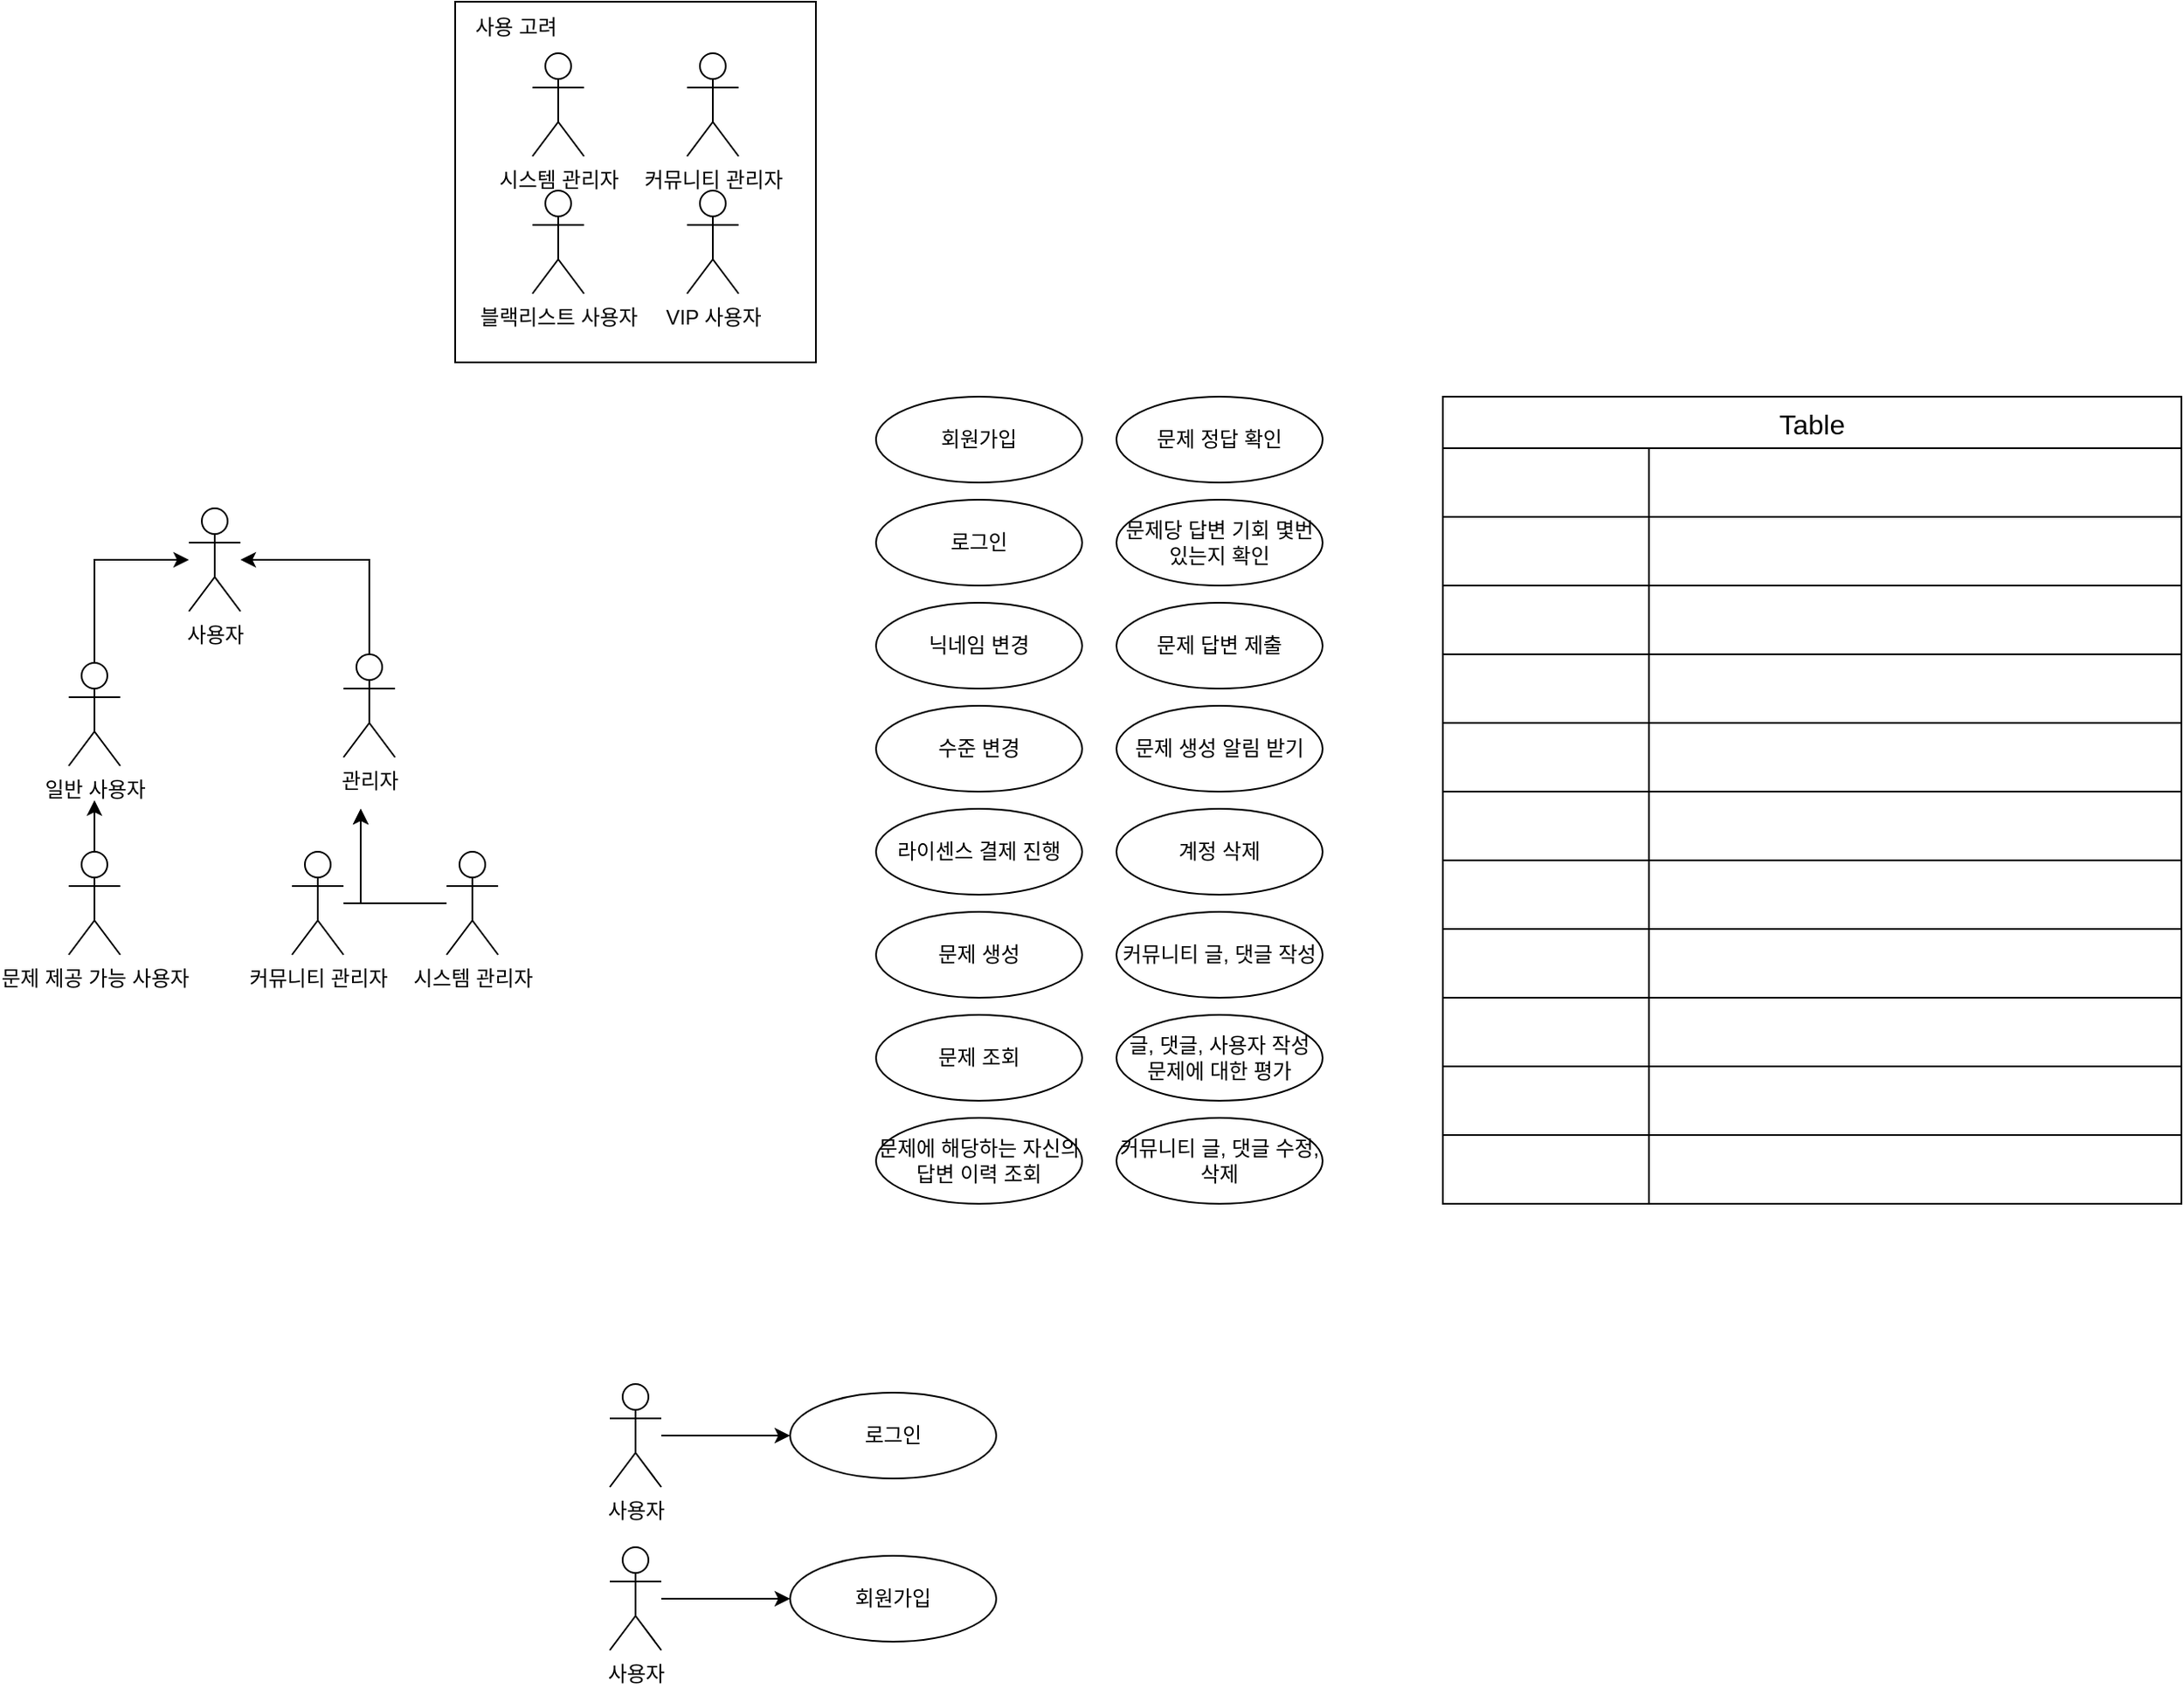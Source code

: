 <mxfile version="24.2.2" type="github">
  <diagram name="페이지-1" id="fhRKMd2EhU1pvt1cXbKF">
    <mxGraphModel dx="1936" dy="634" grid="1" gridSize="10" guides="1" tooltips="1" connect="1" arrows="1" fold="1" page="1" pageScale="1" pageWidth="827" pageHeight="1169" math="0" shadow="0">
      <root>
        <mxCell id="0" />
        <mxCell id="1" parent="0" />
        <mxCell id="PDSSSuy5G5nGvwK6suRO-8" value="" style="whiteSpace=wrap;html=1;aspect=fixed;" vertex="1" parent="1">
          <mxGeometry x="55" y="290" width="210" height="210" as="geometry" />
        </mxCell>
        <mxCell id="9DiqVA_Cxh-YaxuWzxP3-2251" value="사용자" style="shape=umlActor;verticalLabelPosition=bottom;verticalAlign=top;html=1;outlineConnect=0;" parent="1" vertex="1">
          <mxGeometry x="-100" y="585" width="30" height="60" as="geometry" />
        </mxCell>
        <mxCell id="9DiqVA_Cxh-YaxuWzxP3-2264" value="" style="edgeStyle=orthogonalEdgeStyle;rounded=0;orthogonalLoop=1;jettySize=auto;html=1;" parent="1" source="9DiqVA_Cxh-YaxuWzxP3-2252" target="9DiqVA_Cxh-YaxuWzxP3-2251" edge="1">
          <mxGeometry relative="1" as="geometry">
            <Array as="points">
              <mxPoint x="-155" y="615" />
            </Array>
          </mxGeometry>
        </mxCell>
        <mxCell id="9DiqVA_Cxh-YaxuWzxP3-2252" value="일반 사용자" style="shape=umlActor;verticalLabelPosition=bottom;verticalAlign=top;html=1;outlineConnect=0;" parent="1" vertex="1">
          <mxGeometry x="-170" y="675" width="30" height="60" as="geometry" />
        </mxCell>
        <mxCell id="9DiqVA_Cxh-YaxuWzxP3-2267" value="" style="edgeStyle=orthogonalEdgeStyle;rounded=0;orthogonalLoop=1;jettySize=auto;html=1;" parent="1" source="9DiqVA_Cxh-YaxuWzxP3-2254" edge="1">
          <mxGeometry relative="1" as="geometry">
            <mxPoint x="-155" y="755" as="targetPoint" />
          </mxGeometry>
        </mxCell>
        <mxCell id="9DiqVA_Cxh-YaxuWzxP3-2254" value="문제 제공 가능 사용자" style="shape=umlActor;verticalLabelPosition=bottom;verticalAlign=top;html=1;outlineConnect=0;" parent="1" vertex="1">
          <mxGeometry x="-170" y="785" width="30" height="60" as="geometry" />
        </mxCell>
        <mxCell id="9DiqVA_Cxh-YaxuWzxP3-2266" value="" style="edgeStyle=orthogonalEdgeStyle;rounded=0;orthogonalLoop=1;jettySize=auto;html=1;" parent="1" source="9DiqVA_Cxh-YaxuWzxP3-2255" target="9DiqVA_Cxh-YaxuWzxP3-2251" edge="1">
          <mxGeometry relative="1" as="geometry">
            <Array as="points">
              <mxPoint x="5" y="615" />
            </Array>
          </mxGeometry>
        </mxCell>
        <mxCell id="9DiqVA_Cxh-YaxuWzxP3-2255" value="관리자" style="shape=umlActor;verticalLabelPosition=bottom;verticalAlign=top;html=1;outlineConnect=0;" parent="1" vertex="1">
          <mxGeometry x="-10" y="670" width="30" height="60" as="geometry" />
        </mxCell>
        <mxCell id="9DiqVA_Cxh-YaxuWzxP3-2268" value="회원가입" style="ellipse;whiteSpace=wrap;html=1;" parent="1" vertex="1">
          <mxGeometry x="300" y="520" width="120" height="50" as="geometry" />
        </mxCell>
        <mxCell id="9DiqVA_Cxh-YaxuWzxP3-2269" value="로그인" style="ellipse;whiteSpace=wrap;html=1;" parent="1" vertex="1">
          <mxGeometry x="300" y="580" width="120" height="50" as="geometry" />
        </mxCell>
        <mxCell id="9DiqVA_Cxh-YaxuWzxP3-2270" value="닉네임 변경" style="ellipse;whiteSpace=wrap;html=1;" parent="1" vertex="1">
          <mxGeometry x="300" y="640" width="120" height="50" as="geometry" />
        </mxCell>
        <mxCell id="9DiqVA_Cxh-YaxuWzxP3-2271" value="수준 변경" style="ellipse;whiteSpace=wrap;html=1;" parent="1" vertex="1">
          <mxGeometry x="300" y="700" width="120" height="50" as="geometry" />
        </mxCell>
        <mxCell id="9DiqVA_Cxh-YaxuWzxP3-2272" value="라이센스 결제 진행" style="ellipse;whiteSpace=wrap;html=1;" parent="1" vertex="1">
          <mxGeometry x="300" y="760" width="120" height="50" as="geometry" />
        </mxCell>
        <mxCell id="9DiqVA_Cxh-YaxuWzxP3-2273" value="문제 생성" style="ellipse;whiteSpace=wrap;html=1;" parent="1" vertex="1">
          <mxGeometry x="300" y="820" width="120" height="50" as="geometry" />
        </mxCell>
        <mxCell id="9DiqVA_Cxh-YaxuWzxP3-2274" value="문제 조회" style="ellipse;whiteSpace=wrap;html=1;" parent="1" vertex="1">
          <mxGeometry x="300" y="880" width="120" height="50" as="geometry" />
        </mxCell>
        <mxCell id="9DiqVA_Cxh-YaxuWzxP3-2275" value="문제에 해당하는 자신의 답변 이력 조회" style="ellipse;whiteSpace=wrap;html=1;" parent="1" vertex="1">
          <mxGeometry x="300" y="940" width="120" height="50" as="geometry" />
        </mxCell>
        <mxCell id="9DiqVA_Cxh-YaxuWzxP3-2276" value="문제 정답 확인" style="ellipse;whiteSpace=wrap;html=1;" parent="1" vertex="1">
          <mxGeometry x="440" y="520" width="120" height="50" as="geometry" />
        </mxCell>
        <mxCell id="9DiqVA_Cxh-YaxuWzxP3-2277" value="문제당 답변 기회 몇번 있는지 확인" style="ellipse;whiteSpace=wrap;html=1;" parent="1" vertex="1">
          <mxGeometry x="440" y="580" width="120" height="50" as="geometry" />
        </mxCell>
        <mxCell id="9DiqVA_Cxh-YaxuWzxP3-2278" value="문제 답변 제출" style="ellipse;whiteSpace=wrap;html=1;" parent="1" vertex="1">
          <mxGeometry x="440" y="640" width="120" height="50" as="geometry" />
        </mxCell>
        <mxCell id="9DiqVA_Cxh-YaxuWzxP3-2279" value="문제 생성 알림 받기" style="ellipse;whiteSpace=wrap;html=1;" parent="1" vertex="1">
          <mxGeometry x="440" y="700" width="120" height="50" as="geometry" />
        </mxCell>
        <mxCell id="9DiqVA_Cxh-YaxuWzxP3-2280" value="계정 삭제" style="ellipse;whiteSpace=wrap;html=1;" parent="1" vertex="1">
          <mxGeometry x="440" y="760" width="120" height="50" as="geometry" />
        </mxCell>
        <mxCell id="9DiqVA_Cxh-YaxuWzxP3-2281" value="커뮤니티 글, 댓글 작성" style="ellipse;whiteSpace=wrap;html=1;" parent="1" vertex="1">
          <mxGeometry x="440" y="820" width="120" height="50" as="geometry" />
        </mxCell>
        <mxCell id="9DiqVA_Cxh-YaxuWzxP3-2282" value="글, 댓글, 사용자 작성 문제에 대한 평가" style="ellipse;whiteSpace=wrap;html=1;" parent="1" vertex="1">
          <mxGeometry x="440" y="880" width="120" height="50" as="geometry" />
        </mxCell>
        <mxCell id="9DiqVA_Cxh-YaxuWzxP3-2283" value="커뮤니티 글, 댓글 수정, 삭제" style="ellipse;whiteSpace=wrap;html=1;" parent="1" vertex="1">
          <mxGeometry x="440" y="940" width="120" height="50" as="geometry" />
        </mxCell>
        <mxCell id="9DiqVA_Cxh-YaxuWzxP3-2284" value="Table" style="shape=table;startSize=30;container=1;collapsible=0;childLayout=tableLayout;strokeColor=default;fontSize=16;" parent="1" vertex="1">
          <mxGeometry x="630" y="520" width="430" height="470" as="geometry" />
        </mxCell>
        <mxCell id="9DiqVA_Cxh-YaxuWzxP3-2285" style="shape=tableRow;horizontal=0;startSize=0;swimlaneHead=0;swimlaneBody=0;strokeColor=inherit;top=0;left=0;bottom=0;right=0;collapsible=0;dropTarget=0;fillColor=none;points=[[0,0.5],[1,0.5]];portConstraint=eastwest;fontSize=16;" parent="9DiqVA_Cxh-YaxuWzxP3-2284" vertex="1">
          <mxGeometry y="30" width="430" height="40" as="geometry" />
        </mxCell>
        <mxCell id="9DiqVA_Cxh-YaxuWzxP3-2286" style="shape=partialRectangle;html=1;whiteSpace=wrap;connectable=0;strokeColor=inherit;overflow=hidden;fillColor=none;top=0;left=0;bottom=0;right=0;pointerEvents=1;fontSize=16;" parent="9DiqVA_Cxh-YaxuWzxP3-2285" vertex="1">
          <mxGeometry width="120" height="40" as="geometry">
            <mxRectangle width="120" height="40" as="alternateBounds" />
          </mxGeometry>
        </mxCell>
        <mxCell id="9DiqVA_Cxh-YaxuWzxP3-2287" style="shape=partialRectangle;html=1;whiteSpace=wrap;connectable=0;strokeColor=inherit;overflow=hidden;fillColor=none;top=0;left=0;bottom=0;right=0;pointerEvents=1;fontSize=16;" parent="9DiqVA_Cxh-YaxuWzxP3-2285" vertex="1">
          <mxGeometry x="120" width="310" height="40" as="geometry">
            <mxRectangle width="310" height="40" as="alternateBounds" />
          </mxGeometry>
        </mxCell>
        <mxCell id="9DiqVA_Cxh-YaxuWzxP3-2288" style="shape=tableRow;horizontal=0;startSize=0;swimlaneHead=0;swimlaneBody=0;strokeColor=inherit;top=0;left=0;bottom=0;right=0;collapsible=0;dropTarget=0;fillColor=none;points=[[0,0.5],[1,0.5]];portConstraint=eastwest;fontSize=16;" parent="9DiqVA_Cxh-YaxuWzxP3-2284" vertex="1">
          <mxGeometry y="70" width="430" height="40" as="geometry" />
        </mxCell>
        <mxCell id="9DiqVA_Cxh-YaxuWzxP3-2289" style="shape=partialRectangle;html=1;whiteSpace=wrap;connectable=0;strokeColor=inherit;overflow=hidden;fillColor=none;top=0;left=0;bottom=0;right=0;pointerEvents=1;fontSize=16;" parent="9DiqVA_Cxh-YaxuWzxP3-2288" vertex="1">
          <mxGeometry width="120" height="40" as="geometry">
            <mxRectangle width="120" height="40" as="alternateBounds" />
          </mxGeometry>
        </mxCell>
        <mxCell id="9DiqVA_Cxh-YaxuWzxP3-2290" style="shape=partialRectangle;html=1;whiteSpace=wrap;connectable=0;strokeColor=inherit;overflow=hidden;fillColor=none;top=0;left=0;bottom=0;right=0;pointerEvents=1;fontSize=16;" parent="9DiqVA_Cxh-YaxuWzxP3-2288" vertex="1">
          <mxGeometry x="120" width="310" height="40" as="geometry">
            <mxRectangle width="310" height="40" as="alternateBounds" />
          </mxGeometry>
        </mxCell>
        <mxCell id="9DiqVA_Cxh-YaxuWzxP3-2291" style="shape=tableRow;horizontal=0;startSize=0;swimlaneHead=0;swimlaneBody=0;strokeColor=inherit;top=0;left=0;bottom=0;right=0;collapsible=0;dropTarget=0;fillColor=none;points=[[0,0.5],[1,0.5]];portConstraint=eastwest;fontSize=16;" parent="9DiqVA_Cxh-YaxuWzxP3-2284" vertex="1">
          <mxGeometry y="110" width="430" height="40" as="geometry" />
        </mxCell>
        <mxCell id="9DiqVA_Cxh-YaxuWzxP3-2292" style="shape=partialRectangle;html=1;whiteSpace=wrap;connectable=0;strokeColor=inherit;overflow=hidden;fillColor=none;top=0;left=0;bottom=0;right=0;pointerEvents=1;fontSize=16;" parent="9DiqVA_Cxh-YaxuWzxP3-2291" vertex="1">
          <mxGeometry width="120" height="40" as="geometry">
            <mxRectangle width="120" height="40" as="alternateBounds" />
          </mxGeometry>
        </mxCell>
        <mxCell id="9DiqVA_Cxh-YaxuWzxP3-2293" style="shape=partialRectangle;html=1;whiteSpace=wrap;connectable=0;strokeColor=inherit;overflow=hidden;fillColor=none;top=0;left=0;bottom=0;right=0;pointerEvents=1;fontSize=16;" parent="9DiqVA_Cxh-YaxuWzxP3-2291" vertex="1">
          <mxGeometry x="120" width="310" height="40" as="geometry">
            <mxRectangle width="310" height="40" as="alternateBounds" />
          </mxGeometry>
        </mxCell>
        <mxCell id="9DiqVA_Cxh-YaxuWzxP3-2294" style="shape=tableRow;horizontal=0;startSize=0;swimlaneHead=0;swimlaneBody=0;strokeColor=inherit;top=0;left=0;bottom=0;right=0;collapsible=0;dropTarget=0;fillColor=none;points=[[0,0.5],[1,0.5]];portConstraint=eastwest;fontSize=16;" parent="9DiqVA_Cxh-YaxuWzxP3-2284" vertex="1">
          <mxGeometry y="150" width="430" height="40" as="geometry" />
        </mxCell>
        <mxCell id="9DiqVA_Cxh-YaxuWzxP3-2295" style="shape=partialRectangle;html=1;whiteSpace=wrap;connectable=0;strokeColor=inherit;overflow=hidden;fillColor=none;top=0;left=0;bottom=0;right=0;pointerEvents=1;fontSize=16;" parent="9DiqVA_Cxh-YaxuWzxP3-2294" vertex="1">
          <mxGeometry width="120" height="40" as="geometry">
            <mxRectangle width="120" height="40" as="alternateBounds" />
          </mxGeometry>
        </mxCell>
        <mxCell id="9DiqVA_Cxh-YaxuWzxP3-2296" style="shape=partialRectangle;html=1;whiteSpace=wrap;connectable=0;strokeColor=inherit;overflow=hidden;fillColor=none;top=0;left=0;bottom=0;right=0;pointerEvents=1;fontSize=16;" parent="9DiqVA_Cxh-YaxuWzxP3-2294" vertex="1">
          <mxGeometry x="120" width="310" height="40" as="geometry">
            <mxRectangle width="310" height="40" as="alternateBounds" />
          </mxGeometry>
        </mxCell>
        <mxCell id="9DiqVA_Cxh-YaxuWzxP3-2297" style="shape=tableRow;horizontal=0;startSize=0;swimlaneHead=0;swimlaneBody=0;strokeColor=inherit;top=0;left=0;bottom=0;right=0;collapsible=0;dropTarget=0;fillColor=none;points=[[0,0.5],[1,0.5]];portConstraint=eastwest;fontSize=16;" parent="9DiqVA_Cxh-YaxuWzxP3-2284" vertex="1">
          <mxGeometry y="190" width="430" height="40" as="geometry" />
        </mxCell>
        <mxCell id="9DiqVA_Cxh-YaxuWzxP3-2298" style="shape=partialRectangle;html=1;whiteSpace=wrap;connectable=0;strokeColor=inherit;overflow=hidden;fillColor=none;top=0;left=0;bottom=0;right=0;pointerEvents=1;fontSize=16;" parent="9DiqVA_Cxh-YaxuWzxP3-2297" vertex="1">
          <mxGeometry width="120" height="40" as="geometry">
            <mxRectangle width="120" height="40" as="alternateBounds" />
          </mxGeometry>
        </mxCell>
        <mxCell id="9DiqVA_Cxh-YaxuWzxP3-2299" style="shape=partialRectangle;html=1;whiteSpace=wrap;connectable=0;strokeColor=inherit;overflow=hidden;fillColor=none;top=0;left=0;bottom=0;right=0;pointerEvents=1;fontSize=16;" parent="9DiqVA_Cxh-YaxuWzxP3-2297" vertex="1">
          <mxGeometry x="120" width="310" height="40" as="geometry">
            <mxRectangle width="310" height="40" as="alternateBounds" />
          </mxGeometry>
        </mxCell>
        <mxCell id="9DiqVA_Cxh-YaxuWzxP3-2300" style="shape=tableRow;horizontal=0;startSize=0;swimlaneHead=0;swimlaneBody=0;strokeColor=inherit;top=0;left=0;bottom=0;right=0;collapsible=0;dropTarget=0;fillColor=none;points=[[0,0.5],[1,0.5]];portConstraint=eastwest;fontSize=16;" parent="9DiqVA_Cxh-YaxuWzxP3-2284" vertex="1">
          <mxGeometry y="230" width="430" height="40" as="geometry" />
        </mxCell>
        <mxCell id="9DiqVA_Cxh-YaxuWzxP3-2301" style="shape=partialRectangle;html=1;whiteSpace=wrap;connectable=0;strokeColor=inherit;overflow=hidden;fillColor=none;top=0;left=0;bottom=0;right=0;pointerEvents=1;fontSize=16;" parent="9DiqVA_Cxh-YaxuWzxP3-2300" vertex="1">
          <mxGeometry width="120" height="40" as="geometry">
            <mxRectangle width="120" height="40" as="alternateBounds" />
          </mxGeometry>
        </mxCell>
        <mxCell id="9DiqVA_Cxh-YaxuWzxP3-2302" style="shape=partialRectangle;html=1;whiteSpace=wrap;connectable=0;strokeColor=inherit;overflow=hidden;fillColor=none;top=0;left=0;bottom=0;right=0;pointerEvents=1;fontSize=16;" parent="9DiqVA_Cxh-YaxuWzxP3-2300" vertex="1">
          <mxGeometry x="120" width="310" height="40" as="geometry">
            <mxRectangle width="310" height="40" as="alternateBounds" />
          </mxGeometry>
        </mxCell>
        <mxCell id="9DiqVA_Cxh-YaxuWzxP3-2303" style="shape=tableRow;horizontal=0;startSize=0;swimlaneHead=0;swimlaneBody=0;strokeColor=inherit;top=0;left=0;bottom=0;right=0;collapsible=0;dropTarget=0;fillColor=none;points=[[0,0.5],[1,0.5]];portConstraint=eastwest;fontSize=16;" parent="9DiqVA_Cxh-YaxuWzxP3-2284" vertex="1">
          <mxGeometry y="270" width="430" height="40" as="geometry" />
        </mxCell>
        <mxCell id="9DiqVA_Cxh-YaxuWzxP3-2304" style="shape=partialRectangle;html=1;whiteSpace=wrap;connectable=0;strokeColor=inherit;overflow=hidden;fillColor=none;top=0;left=0;bottom=0;right=0;pointerEvents=1;fontSize=16;" parent="9DiqVA_Cxh-YaxuWzxP3-2303" vertex="1">
          <mxGeometry width="120" height="40" as="geometry">
            <mxRectangle width="120" height="40" as="alternateBounds" />
          </mxGeometry>
        </mxCell>
        <mxCell id="9DiqVA_Cxh-YaxuWzxP3-2305" style="shape=partialRectangle;html=1;whiteSpace=wrap;connectable=0;strokeColor=inherit;overflow=hidden;fillColor=none;top=0;left=0;bottom=0;right=0;pointerEvents=1;fontSize=16;" parent="9DiqVA_Cxh-YaxuWzxP3-2303" vertex="1">
          <mxGeometry x="120" width="310" height="40" as="geometry">
            <mxRectangle width="310" height="40" as="alternateBounds" />
          </mxGeometry>
        </mxCell>
        <mxCell id="9DiqVA_Cxh-YaxuWzxP3-2306" style="shape=tableRow;horizontal=0;startSize=0;swimlaneHead=0;swimlaneBody=0;strokeColor=inherit;top=0;left=0;bottom=0;right=0;collapsible=0;dropTarget=0;fillColor=none;points=[[0,0.5],[1,0.5]];portConstraint=eastwest;fontSize=16;" parent="9DiqVA_Cxh-YaxuWzxP3-2284" vertex="1">
          <mxGeometry y="310" width="430" height="40" as="geometry" />
        </mxCell>
        <mxCell id="9DiqVA_Cxh-YaxuWzxP3-2307" style="shape=partialRectangle;html=1;whiteSpace=wrap;connectable=0;strokeColor=inherit;overflow=hidden;fillColor=none;top=0;left=0;bottom=0;right=0;pointerEvents=1;fontSize=16;" parent="9DiqVA_Cxh-YaxuWzxP3-2306" vertex="1">
          <mxGeometry width="120" height="40" as="geometry">
            <mxRectangle width="120" height="40" as="alternateBounds" />
          </mxGeometry>
        </mxCell>
        <mxCell id="9DiqVA_Cxh-YaxuWzxP3-2308" style="shape=partialRectangle;html=1;whiteSpace=wrap;connectable=0;strokeColor=inherit;overflow=hidden;fillColor=none;top=0;left=0;bottom=0;right=0;pointerEvents=1;fontSize=16;" parent="9DiqVA_Cxh-YaxuWzxP3-2306" vertex="1">
          <mxGeometry x="120" width="310" height="40" as="geometry">
            <mxRectangle width="310" height="40" as="alternateBounds" />
          </mxGeometry>
        </mxCell>
        <mxCell id="9DiqVA_Cxh-YaxuWzxP3-2309" value="" style="shape=tableRow;horizontal=0;startSize=0;swimlaneHead=0;swimlaneBody=0;strokeColor=inherit;top=0;left=0;bottom=0;right=0;collapsible=0;dropTarget=0;fillColor=none;points=[[0,0.5],[1,0.5]];portConstraint=eastwest;fontSize=16;" parent="9DiqVA_Cxh-YaxuWzxP3-2284" vertex="1">
          <mxGeometry y="350" width="430" height="40" as="geometry" />
        </mxCell>
        <mxCell id="9DiqVA_Cxh-YaxuWzxP3-2310" value="" style="shape=partialRectangle;html=1;whiteSpace=wrap;connectable=0;strokeColor=inherit;overflow=hidden;fillColor=none;top=0;left=0;bottom=0;right=0;pointerEvents=1;fontSize=16;" parent="9DiqVA_Cxh-YaxuWzxP3-2309" vertex="1">
          <mxGeometry width="120" height="40" as="geometry">
            <mxRectangle width="120" height="40" as="alternateBounds" />
          </mxGeometry>
        </mxCell>
        <mxCell id="9DiqVA_Cxh-YaxuWzxP3-2311" value="" style="shape=partialRectangle;html=1;whiteSpace=wrap;connectable=0;strokeColor=inherit;overflow=hidden;fillColor=none;top=0;left=0;bottom=0;right=0;pointerEvents=1;fontSize=16;" parent="9DiqVA_Cxh-YaxuWzxP3-2309" vertex="1">
          <mxGeometry x="120" width="310" height="40" as="geometry">
            <mxRectangle width="310" height="40" as="alternateBounds" />
          </mxGeometry>
        </mxCell>
        <mxCell id="9DiqVA_Cxh-YaxuWzxP3-2312" value="" style="shape=tableRow;horizontal=0;startSize=0;swimlaneHead=0;swimlaneBody=0;strokeColor=inherit;top=0;left=0;bottom=0;right=0;collapsible=0;dropTarget=0;fillColor=none;points=[[0,0.5],[1,0.5]];portConstraint=eastwest;fontSize=16;" parent="9DiqVA_Cxh-YaxuWzxP3-2284" vertex="1">
          <mxGeometry y="390" width="430" height="40" as="geometry" />
        </mxCell>
        <mxCell id="9DiqVA_Cxh-YaxuWzxP3-2313" value="" style="shape=partialRectangle;html=1;whiteSpace=wrap;connectable=0;strokeColor=inherit;overflow=hidden;fillColor=none;top=0;left=0;bottom=0;right=0;pointerEvents=1;fontSize=16;" parent="9DiqVA_Cxh-YaxuWzxP3-2312" vertex="1">
          <mxGeometry width="120" height="40" as="geometry">
            <mxRectangle width="120" height="40" as="alternateBounds" />
          </mxGeometry>
        </mxCell>
        <mxCell id="9DiqVA_Cxh-YaxuWzxP3-2314" value="" style="shape=partialRectangle;html=1;whiteSpace=wrap;connectable=0;strokeColor=inherit;overflow=hidden;fillColor=none;top=0;left=0;bottom=0;right=0;pointerEvents=1;fontSize=16;" parent="9DiqVA_Cxh-YaxuWzxP3-2312" vertex="1">
          <mxGeometry x="120" width="310" height="40" as="geometry">
            <mxRectangle width="310" height="40" as="alternateBounds" />
          </mxGeometry>
        </mxCell>
        <mxCell id="9DiqVA_Cxh-YaxuWzxP3-2315" value="" style="shape=tableRow;horizontal=0;startSize=0;swimlaneHead=0;swimlaneBody=0;strokeColor=inherit;top=0;left=0;bottom=0;right=0;collapsible=0;dropTarget=0;fillColor=none;points=[[0,0.5],[1,0.5]];portConstraint=eastwest;fontSize=16;" parent="9DiqVA_Cxh-YaxuWzxP3-2284" vertex="1">
          <mxGeometry y="430" width="430" height="40" as="geometry" />
        </mxCell>
        <mxCell id="9DiqVA_Cxh-YaxuWzxP3-2316" value="" style="shape=partialRectangle;html=1;whiteSpace=wrap;connectable=0;strokeColor=inherit;overflow=hidden;fillColor=none;top=0;left=0;bottom=0;right=0;pointerEvents=1;fontSize=16;" parent="9DiqVA_Cxh-YaxuWzxP3-2315" vertex="1">
          <mxGeometry width="120" height="40" as="geometry">
            <mxRectangle width="120" height="40" as="alternateBounds" />
          </mxGeometry>
        </mxCell>
        <mxCell id="9DiqVA_Cxh-YaxuWzxP3-2317" value="" style="shape=partialRectangle;html=1;whiteSpace=wrap;connectable=0;strokeColor=inherit;overflow=hidden;fillColor=none;top=0;left=0;bottom=0;right=0;pointerEvents=1;fontSize=16;" parent="9DiqVA_Cxh-YaxuWzxP3-2315" vertex="1">
          <mxGeometry x="120" width="310" height="40" as="geometry">
            <mxRectangle width="310" height="40" as="alternateBounds" />
          </mxGeometry>
        </mxCell>
        <mxCell id="PDSSSuy5G5nGvwK6suRO-3" value="블랙리스트 사용자" style="shape=umlActor;verticalLabelPosition=bottom;verticalAlign=top;html=1;" vertex="1" parent="1">
          <mxGeometry x="100" y="400" width="30" height="60" as="geometry" />
        </mxCell>
        <mxCell id="PDSSSuy5G5nGvwK6suRO-6" value="VIP 사용자" style="shape=umlActor;verticalLabelPosition=bottom;verticalAlign=top;html=1;" vertex="1" parent="1">
          <mxGeometry x="190" y="400" width="30" height="60" as="geometry" />
        </mxCell>
        <mxCell id="PDSSSuy5G5nGvwK6suRO-7" value="시스템 관리자" style="shape=umlActor;verticalLabelPosition=bottom;verticalAlign=top;html=1;" vertex="1" parent="1">
          <mxGeometry x="100" y="320" width="30" height="60" as="geometry" />
        </mxCell>
        <mxCell id="PDSSSuy5G5nGvwK6suRO-9" value="사용 고려" style="text;html=1;align=center;verticalAlign=middle;resizable=0;points=[];autosize=1;strokeColor=none;fillColor=none;" vertex="1" parent="1">
          <mxGeometry x="55" y="290" width="70" height="30" as="geometry" />
        </mxCell>
        <mxCell id="PDSSSuy5G5nGvwK6suRO-10" value="커뮤니티 관리자" style="shape=umlActor;verticalLabelPosition=bottom;verticalAlign=top;html=1;" vertex="1" parent="1">
          <mxGeometry x="190" y="320" width="30" height="60" as="geometry" />
        </mxCell>
        <mxCell id="PDSSSuy5G5nGvwK6suRO-14" value="" style="edgeStyle=orthogonalEdgeStyle;rounded=0;orthogonalLoop=1;jettySize=auto;html=1;" edge="1" parent="1" source="PDSSSuy5G5nGvwK6suRO-12" target="PDSSSuy5G5nGvwK6suRO-13">
          <mxGeometry relative="1" as="geometry" />
        </mxCell>
        <mxCell id="PDSSSuy5G5nGvwK6suRO-12" value="사용자" style="shape=umlActor;verticalLabelPosition=bottom;verticalAlign=top;html=1;outlineConnect=0;" vertex="1" parent="1">
          <mxGeometry x="145" y="1095" width="30" height="60" as="geometry" />
        </mxCell>
        <mxCell id="PDSSSuy5G5nGvwK6suRO-13" value="로그인" style="ellipse;whiteSpace=wrap;html=1;" vertex="1" parent="1">
          <mxGeometry x="250" y="1100" width="120" height="50" as="geometry" />
        </mxCell>
        <mxCell id="PDSSSuy5G5nGvwK6suRO-18" value="" style="edgeStyle=orthogonalEdgeStyle;rounded=0;orthogonalLoop=1;jettySize=auto;html=1;" edge="1" parent="1" source="PDSSSuy5G5nGvwK6suRO-19" target="PDSSSuy5G5nGvwK6suRO-20">
          <mxGeometry relative="1" as="geometry" />
        </mxCell>
        <mxCell id="PDSSSuy5G5nGvwK6suRO-19" value="사용자" style="shape=umlActor;verticalLabelPosition=bottom;verticalAlign=top;html=1;outlineConnect=0;" vertex="1" parent="1">
          <mxGeometry x="145" y="1190" width="30" height="60" as="geometry" />
        </mxCell>
        <mxCell id="PDSSSuy5G5nGvwK6suRO-20" value="회원가입" style="ellipse;whiteSpace=wrap;html=1;" vertex="1" parent="1">
          <mxGeometry x="250" y="1195" width="120" height="50" as="geometry" />
        </mxCell>
        <mxCell id="PDSSSuy5G5nGvwK6suRO-24" value="" style="edgeStyle=orthogonalEdgeStyle;rounded=0;orthogonalLoop=1;jettySize=auto;html=1;" edge="1" parent="1" source="PDSSSuy5G5nGvwK6suRO-21">
          <mxGeometry relative="1" as="geometry">
            <mxPoint y="760" as="targetPoint" />
            <Array as="points">
              <mxPoint y="815" />
            </Array>
          </mxGeometry>
        </mxCell>
        <mxCell id="PDSSSuy5G5nGvwK6suRO-21" value="커뮤니티 관리자" style="shape=umlActor;verticalLabelPosition=bottom;verticalAlign=top;html=1;outlineConnect=0;" vertex="1" parent="1">
          <mxGeometry x="-40" y="785" width="30" height="60" as="geometry" />
        </mxCell>
        <mxCell id="PDSSSuy5G5nGvwK6suRO-25" value="시스템 관리자" style="shape=umlActor;verticalLabelPosition=bottom;verticalAlign=top;html=1;" vertex="1" parent="1">
          <mxGeometry x="50" y="785" width="30" height="60" as="geometry" />
        </mxCell>
        <mxCell id="PDSSSuy5G5nGvwK6suRO-26" value="" style="edgeStyle=orthogonalEdgeStyle;rounded=0;orthogonalLoop=1;jettySize=auto;html=1;" edge="1" parent="1" source="PDSSSuy5G5nGvwK6suRO-25">
          <mxGeometry relative="1" as="geometry">
            <mxPoint y="825" as="sourcePoint" />
            <mxPoint y="760" as="targetPoint" />
            <Array as="points">
              <mxPoint y="815" />
              <mxPoint y="770" />
            </Array>
          </mxGeometry>
        </mxCell>
      </root>
    </mxGraphModel>
  </diagram>
</mxfile>
